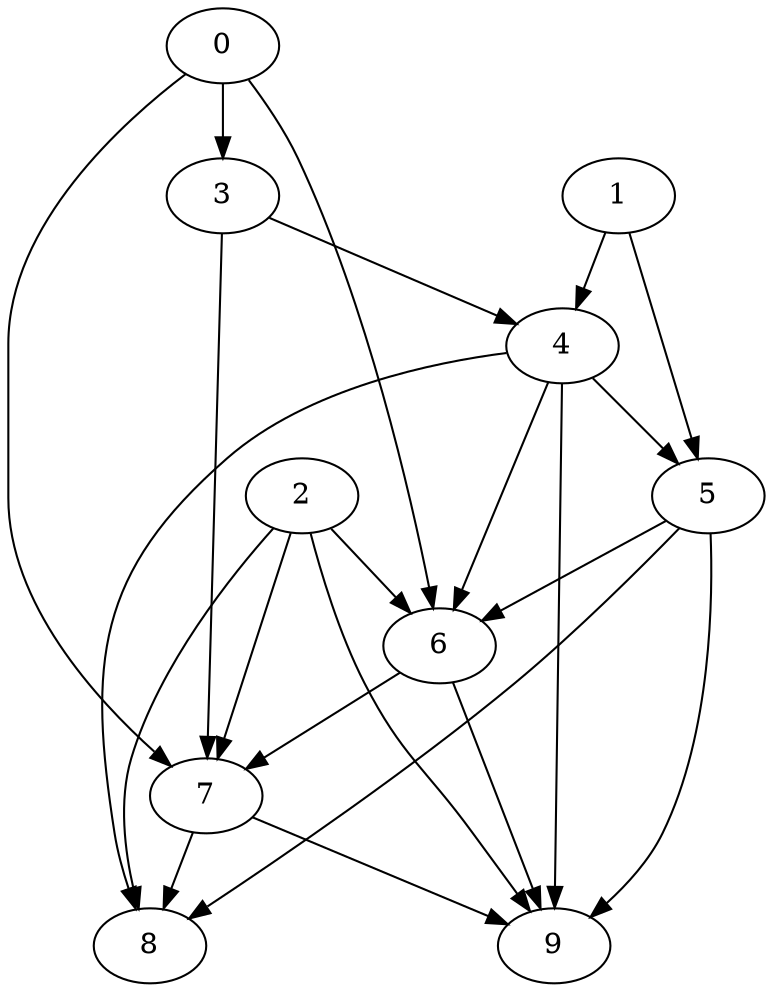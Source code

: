 digraph "Random_Nodes_10_Density_2.20_CCR_0.10_WeightType_Random" {
	graph ["Duplicate states"=0,
		GraphType=Random,
		"Max states in OPEN"=0,
		Modes="120000ms; topo-ordered tasks, ; Pruning: task equivalence, fixed order ready list, ; F-value: ; Optimisation: best schedule length (\
SL) optimisation on equal, ",
		NumberOfTasks=10,
		"Pruned using list schedule length"=1,
		"States removed from OPEN"=0,
		TargetSystem="Homogeneous-2",
		"Time to schedule (ms)"=100,
		"Total idle time"=811,
		"Total schedule length"=1144,
		"Total sequential time"=1460,
		"Total states created"=2
	];
	0	["Finish time"=243,
		Processor=0,
		"Start time"=0,
		Weight=243];
	3	["Finish time"=438,
		Processor=0,
		"Start time"=243,
		Weight=195];
	0 -> 3	[Weight=8];
	6	["Finish time"=706,
		Processor=0,
		"Start time"=633,
		Weight=73];
	0 -> 6	[Weight=5];
	7	["Finish time"=949,
		Processor=0,
		"Start time"=706,
		Weight=243];
	0 -> 7	[Weight=8];
	4	["Finish time"=487,
		Processor=0,
		"Start time"=438,
		Weight=49];
	3 -> 4	[Weight=10];
	3 -> 7	[Weight=4];
	1	["Finish time"=73,
		Processor=1,
		"Start time"=0,
		Weight=73];
	1 -> 4	[Weight=10];
	5	["Finish time"=633,
		Processor=0,
		"Start time"=487,
		Weight=146];
	1 -> 5	[Weight=2];
	4 -> 5	[Weight=10];
	4 -> 6	[Weight=10];
	8	["Finish time"=1144,
		Processor=0,
		"Start time"=949,
		Weight=195];
	4 -> 8	[Weight=8];
	9	["Finish time"=1127,
		Processor=1,
		"Start time"=957,
		Weight=170];
	4 -> 9	[Weight=4];
	5 -> 6	[Weight=3];
	5 -> 8	[Weight=5];
	5 -> 9	[Weight=5];
	2	["Finish time"=146,
		Processor=1,
		"Start time"=73,
		Weight=73];
	2 -> 6	[Weight=6];
	2 -> 7	[Weight=10];
	2 -> 8	[Weight=6];
	2 -> 9	[Weight=8];
	6 -> 7	[Weight=5];
	6 -> 9	[Weight=7];
	7 -> 8	[Weight=4];
	7 -> 9	[Weight=8];
}
